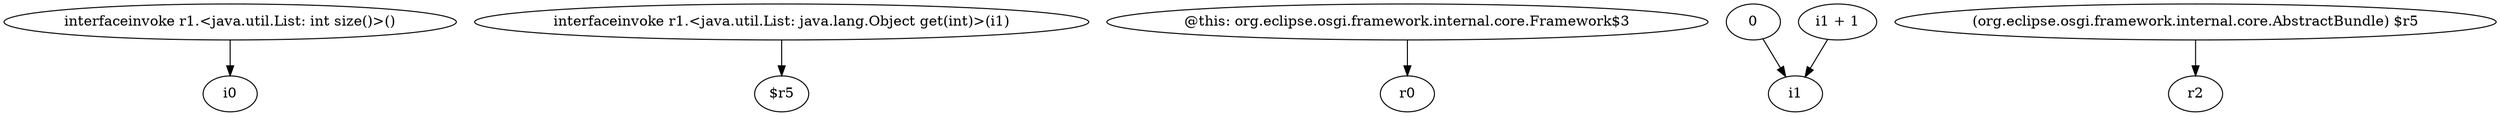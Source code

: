 digraph g {
0[label="interfaceinvoke r1.<java.util.List: int size()>()"]
1[label="i0"]
0->1[label=""]
2[label="interfaceinvoke r1.<java.util.List: java.lang.Object get(int)>(i1)"]
3[label="$r5"]
2->3[label=""]
4[label="@this: org.eclipse.osgi.framework.internal.core.Framework$3"]
5[label="r0"]
4->5[label=""]
6[label="0"]
7[label="i1"]
6->7[label=""]
8[label="(org.eclipse.osgi.framework.internal.core.AbstractBundle) $r5"]
9[label="r2"]
8->9[label=""]
10[label="i1 + 1"]
10->7[label=""]
}